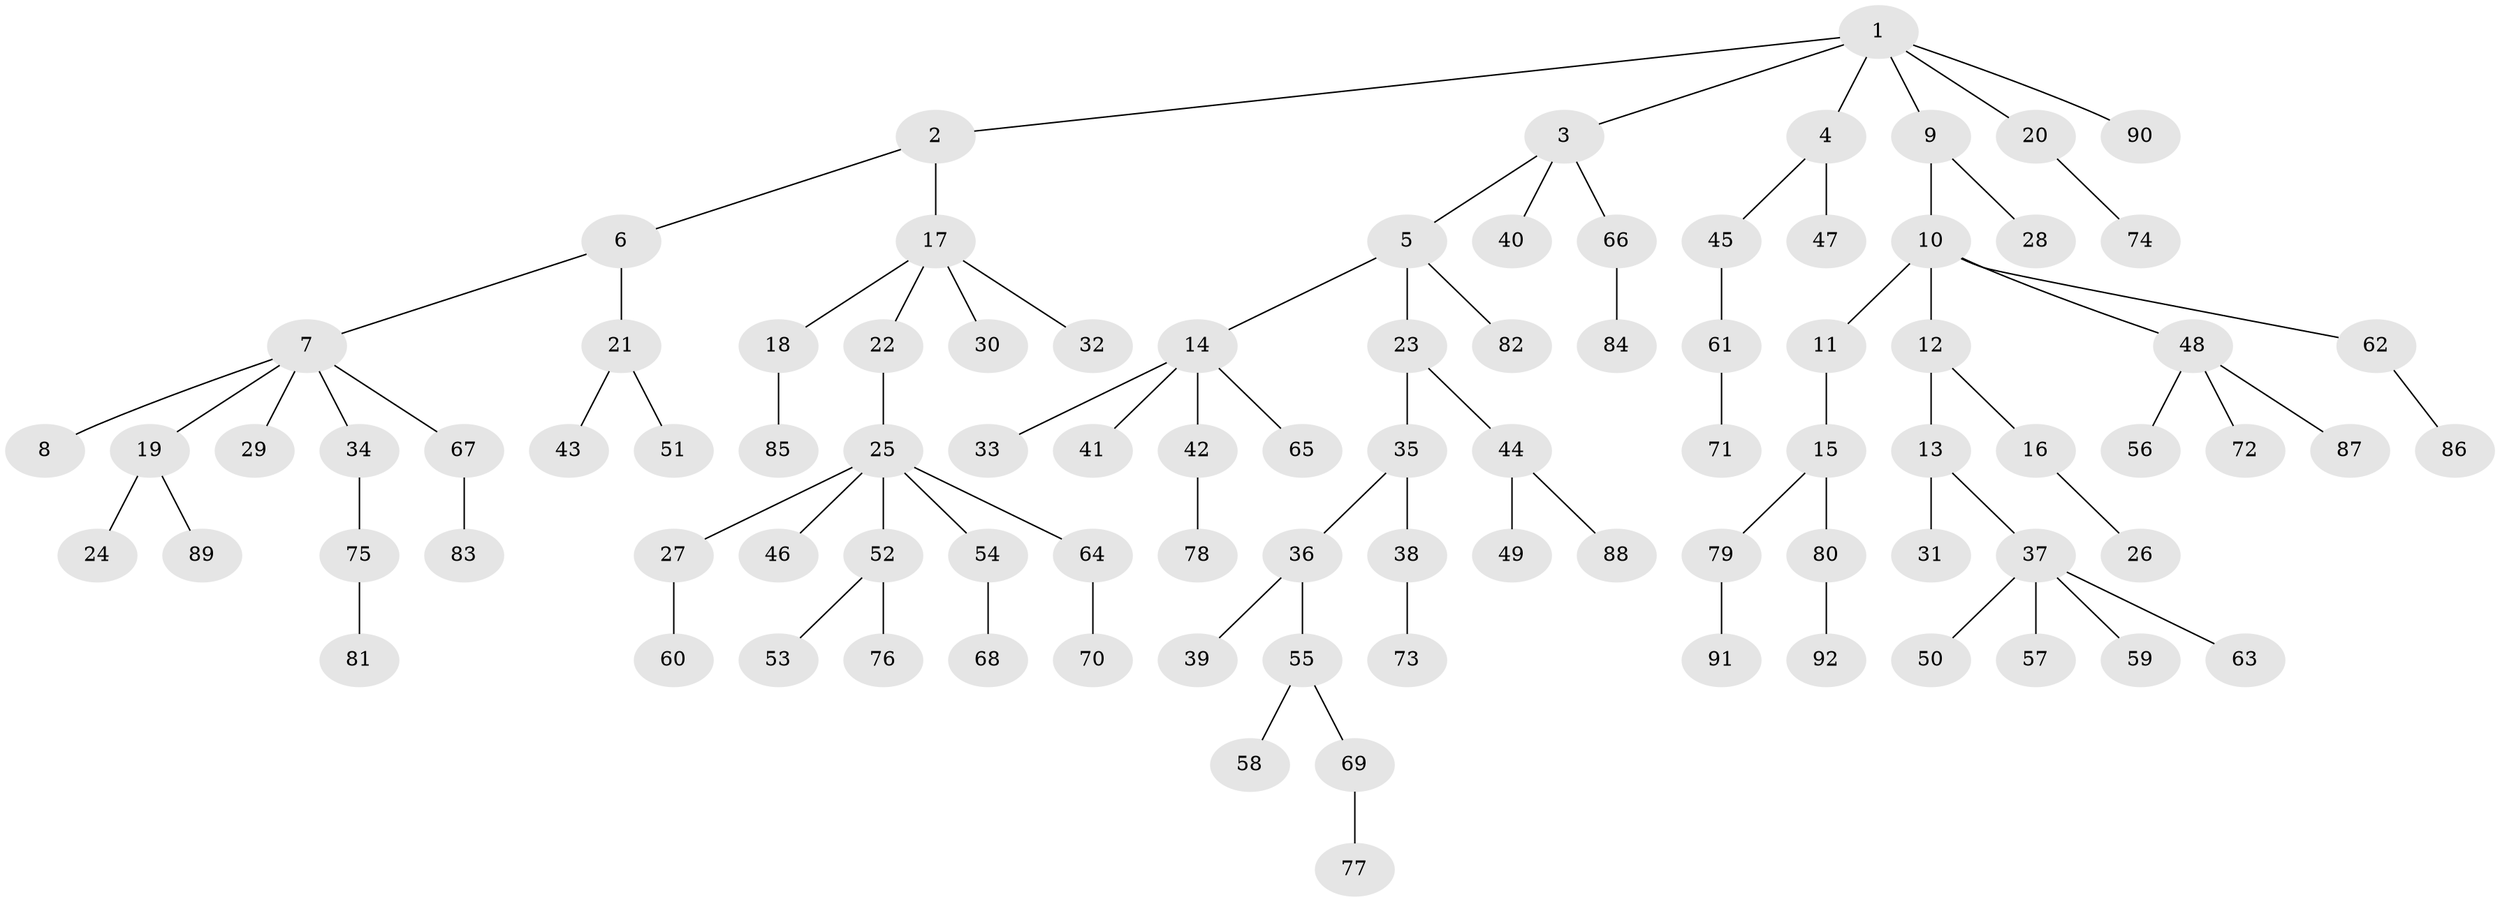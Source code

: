 // coarse degree distribution, {1: 0.8518518518518519, 2: 0.1111111111111111, 23: 0.037037037037037035}
// Generated by graph-tools (version 1.1) at 2025/56/03/04/25 21:56:25]
// undirected, 92 vertices, 91 edges
graph export_dot {
graph [start="1"]
  node [color=gray90,style=filled];
  1;
  2;
  3;
  4;
  5;
  6;
  7;
  8;
  9;
  10;
  11;
  12;
  13;
  14;
  15;
  16;
  17;
  18;
  19;
  20;
  21;
  22;
  23;
  24;
  25;
  26;
  27;
  28;
  29;
  30;
  31;
  32;
  33;
  34;
  35;
  36;
  37;
  38;
  39;
  40;
  41;
  42;
  43;
  44;
  45;
  46;
  47;
  48;
  49;
  50;
  51;
  52;
  53;
  54;
  55;
  56;
  57;
  58;
  59;
  60;
  61;
  62;
  63;
  64;
  65;
  66;
  67;
  68;
  69;
  70;
  71;
  72;
  73;
  74;
  75;
  76;
  77;
  78;
  79;
  80;
  81;
  82;
  83;
  84;
  85;
  86;
  87;
  88;
  89;
  90;
  91;
  92;
  1 -- 2;
  1 -- 3;
  1 -- 4;
  1 -- 9;
  1 -- 20;
  1 -- 90;
  2 -- 6;
  2 -- 17;
  3 -- 5;
  3 -- 40;
  3 -- 66;
  4 -- 45;
  4 -- 47;
  5 -- 14;
  5 -- 23;
  5 -- 82;
  6 -- 7;
  6 -- 21;
  7 -- 8;
  7 -- 19;
  7 -- 29;
  7 -- 34;
  7 -- 67;
  9 -- 10;
  9 -- 28;
  10 -- 11;
  10 -- 12;
  10 -- 48;
  10 -- 62;
  11 -- 15;
  12 -- 13;
  12 -- 16;
  13 -- 31;
  13 -- 37;
  14 -- 33;
  14 -- 41;
  14 -- 42;
  14 -- 65;
  15 -- 79;
  15 -- 80;
  16 -- 26;
  17 -- 18;
  17 -- 22;
  17 -- 30;
  17 -- 32;
  18 -- 85;
  19 -- 24;
  19 -- 89;
  20 -- 74;
  21 -- 43;
  21 -- 51;
  22 -- 25;
  23 -- 35;
  23 -- 44;
  25 -- 27;
  25 -- 46;
  25 -- 52;
  25 -- 54;
  25 -- 64;
  27 -- 60;
  34 -- 75;
  35 -- 36;
  35 -- 38;
  36 -- 39;
  36 -- 55;
  37 -- 50;
  37 -- 57;
  37 -- 59;
  37 -- 63;
  38 -- 73;
  42 -- 78;
  44 -- 49;
  44 -- 88;
  45 -- 61;
  48 -- 56;
  48 -- 72;
  48 -- 87;
  52 -- 53;
  52 -- 76;
  54 -- 68;
  55 -- 58;
  55 -- 69;
  61 -- 71;
  62 -- 86;
  64 -- 70;
  66 -- 84;
  67 -- 83;
  69 -- 77;
  75 -- 81;
  79 -- 91;
  80 -- 92;
}
